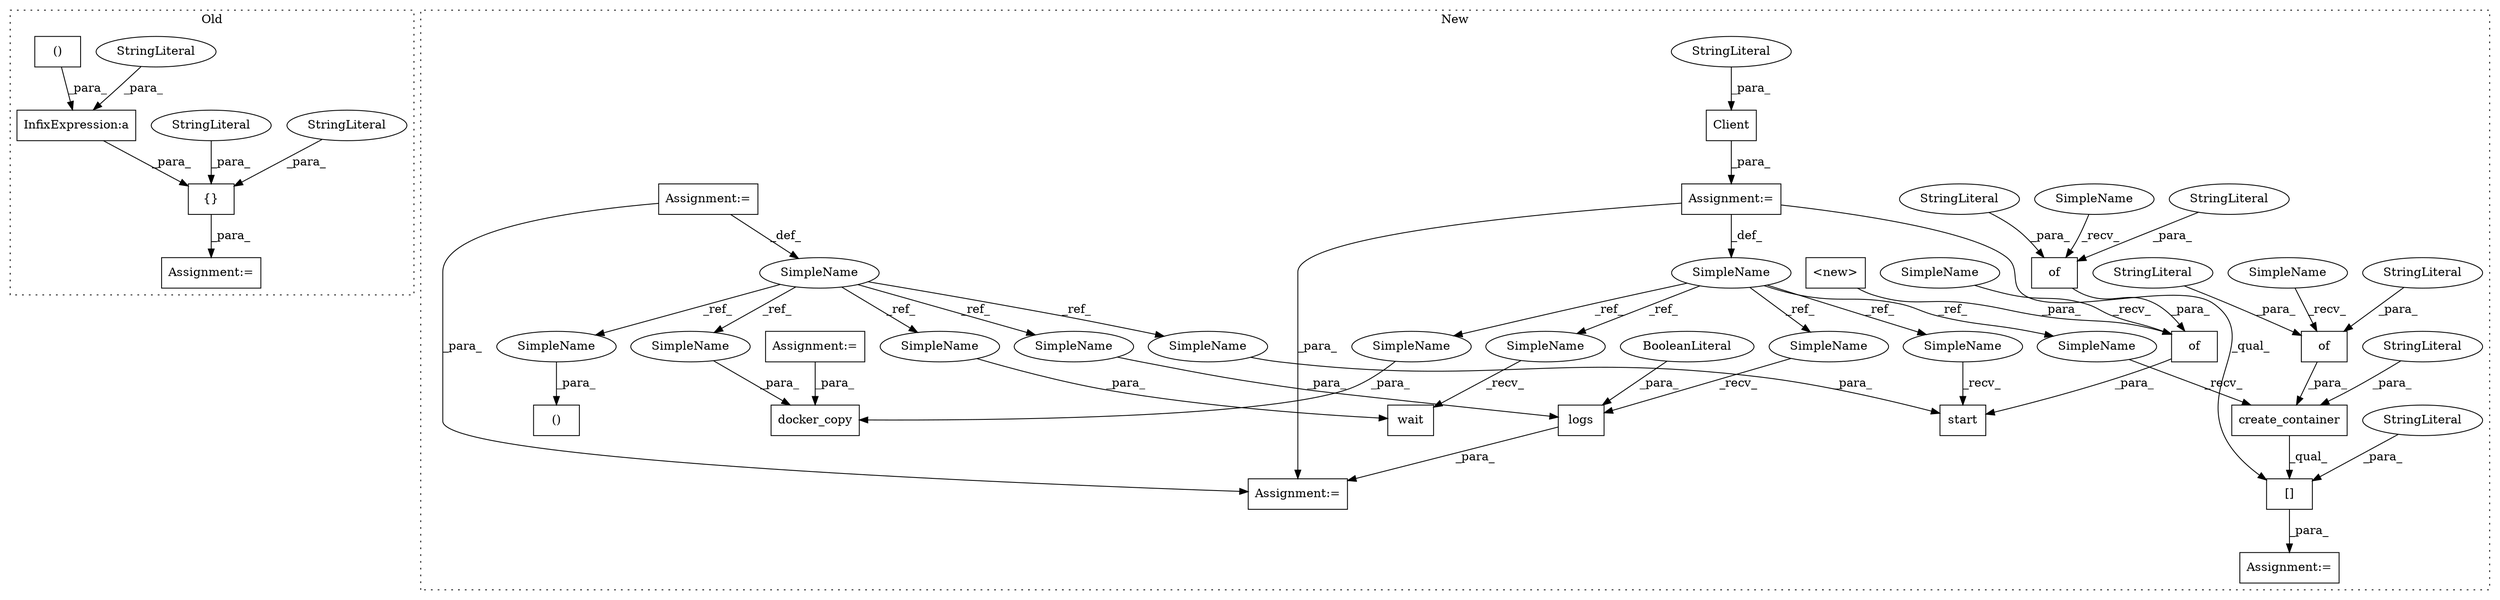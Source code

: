 digraph G {
subgraph cluster0 {
1 [label="{}" a="4" s="3494,3624" l="1,1" shape="box"];
4 [label="InfixExpression:a" a="27" s="3525" l="12" shape="box"];
9 [label="StringLiteral" a="45" s="3510" l="15" shape="ellipse"];
10 [label="StringLiteral" a="45" s="3504" l="4" shape="ellipse"];
11 [label="StringLiteral" a="45" s="3495" l="8" shape="ellipse"];
18 [label="Assignment:=" a="7" s="3481" l="1" shape="box"];
31 [label="()" a="106" s="3537" l="65" shape="box"];
label = "Old";
style="dotted";
}
subgraph cluster1 {
2 [label="logs" a="32" s="3544,3561" l="5,1" shape="box"];
3 [label="BooleanLiteral" a="9" s="3557" l="4" shape="ellipse"];
5 [label="SimpleName" a="42" s="1455" l="7" shape="ellipse"];
6 [label="start" a="32" s="3377,3493" l="6,1" shape="box"];
7 [label="wait" a="32" s="3509,3521" l="5,1" shape="box"];
8 [label="SimpleName" a="42" s="3184" l="6" shape="ellipse"];
12 [label="of" a="32" s="3425,3448" l="3,1" shape="box"];
13 [label="of" a="32" s="3395,3492" l="3,1" shape="box"];
14 [label="StringLiteral" a="45" s="3435" l="13" shape="ellipse"];
15 [label="StringLiteral" a="45" s="3428" l="6" shape="ellipse"];
16 [label="<new>" a="14" s="3450" l="19" shape="box"];
17 [label="Assignment:=" a="7" s="3536" l="1" shape="box"];
19 [label="create_container" a="32" s="3285,3355" l="17,1" shape="box"];
20 [label="()" a="106" s="3242" l="34" shape="box"];
21 [label="[]" a="2" s="3278,3361" l="79,1" shape="box"];
22 [label="StringLiteral" a="45" s="3357" l="4" shape="ellipse"];
23 [label="StringLiteral" a="45" s="3302" l="17" shape="ellipse"];
24 [label="of" a="32" s="3324,3354" l="3,1" shape="box"];
25 [label="StringLiteral" a="45" s="3341" l="2" shape="ellipse"];
26 [label="StringLiteral" a="45" s="3352" l="2" shape="ellipse"];
27 [label="Client" a="32" s="3191,3226" l="7,1" shape="box"];
28 [label="StringLiteral" a="45" s="3198" l="28" shape="ellipse"];
29 [label="Assignment:=" a="7" s="3190" l="1" shape="box"];
30 [label="Assignment:=" a="7" s="3276" l="2" shape="box"];
32 [label="Assignment:=" a="7" s="1455" l="7" shape="box"];
33 [label="docker_copy" a="32" s="3891,3929" l="12,1" shape="box"];
34 [label="Assignment:=" a="7" s="3779" l="1" shape="box"];
35 [label="SimpleName" a="42" s="3421" l="3" shape="ellipse"];
36 [label="SimpleName" a="42" s="3320" l="3" shape="ellipse"];
37 [label="SimpleName" a="42" s="3391" l="3" shape="ellipse"];
38 [label="SimpleName" a="42" s="3383" l="7" shape="ellipse"];
39 [label="SimpleName" a="42" s="3910" l="7" shape="ellipse"];
40 [label="SimpleName" a="42" s="3514" l="7" shape="ellipse"];
41 [label="SimpleName" a="42" s="3549" l="7" shape="ellipse"];
42 [label="SimpleName" a="42" s="3269" l="7" shape="ellipse"];
43 [label="SimpleName" a="42" s="3537" l="6" shape="ellipse"];
44 [label="SimpleName" a="42" s="3370" l="6" shape="ellipse"];
45 [label="SimpleName" a="42" s="3903" l="6" shape="ellipse"];
46 [label="SimpleName" a="42" s="3278" l="6" shape="ellipse"];
47 [label="SimpleName" a="42" s="3502" l="6" shape="ellipse"];
label = "New";
style="dotted";
}
1 -> 18 [label="_para_"];
2 -> 17 [label="_para_"];
3 -> 2 [label="_para_"];
4 -> 1 [label="_para_"];
5 -> 38 [label="_ref_"];
5 -> 40 [label="_ref_"];
5 -> 42 [label="_ref_"];
5 -> 41 [label="_ref_"];
5 -> 39 [label="_ref_"];
8 -> 43 [label="_ref_"];
8 -> 47 [label="_ref_"];
8 -> 45 [label="_ref_"];
8 -> 46 [label="_ref_"];
8 -> 44 [label="_ref_"];
9 -> 4 [label="_para_"];
10 -> 1 [label="_para_"];
11 -> 1 [label="_para_"];
12 -> 13 [label="_para_"];
13 -> 6 [label="_para_"];
14 -> 12 [label="_para_"];
15 -> 12 [label="_para_"];
16 -> 13 [label="_para_"];
19 -> 21 [label="_qual_"];
21 -> 30 [label="_para_"];
22 -> 21 [label="_para_"];
23 -> 19 [label="_para_"];
24 -> 19 [label="_para_"];
25 -> 24 [label="_para_"];
26 -> 24 [label="_para_"];
27 -> 29 [label="_para_"];
28 -> 27 [label="_para_"];
29 -> 17 [label="_para_"];
29 -> 8 [label="_def_"];
29 -> 21 [label="_qual_"];
31 -> 4 [label="_para_"];
32 -> 17 [label="_para_"];
32 -> 5 [label="_def_"];
34 -> 33 [label="_para_"];
35 -> 12 [label="_recv_"];
36 -> 24 [label="_recv_"];
37 -> 13 [label="_recv_"];
38 -> 6 [label="_para_"];
39 -> 33 [label="_para_"];
40 -> 7 [label="_para_"];
41 -> 2 [label="_para_"];
42 -> 20 [label="_para_"];
43 -> 2 [label="_recv_"];
44 -> 6 [label="_recv_"];
45 -> 33 [label="_para_"];
46 -> 19 [label="_recv_"];
47 -> 7 [label="_recv_"];
}